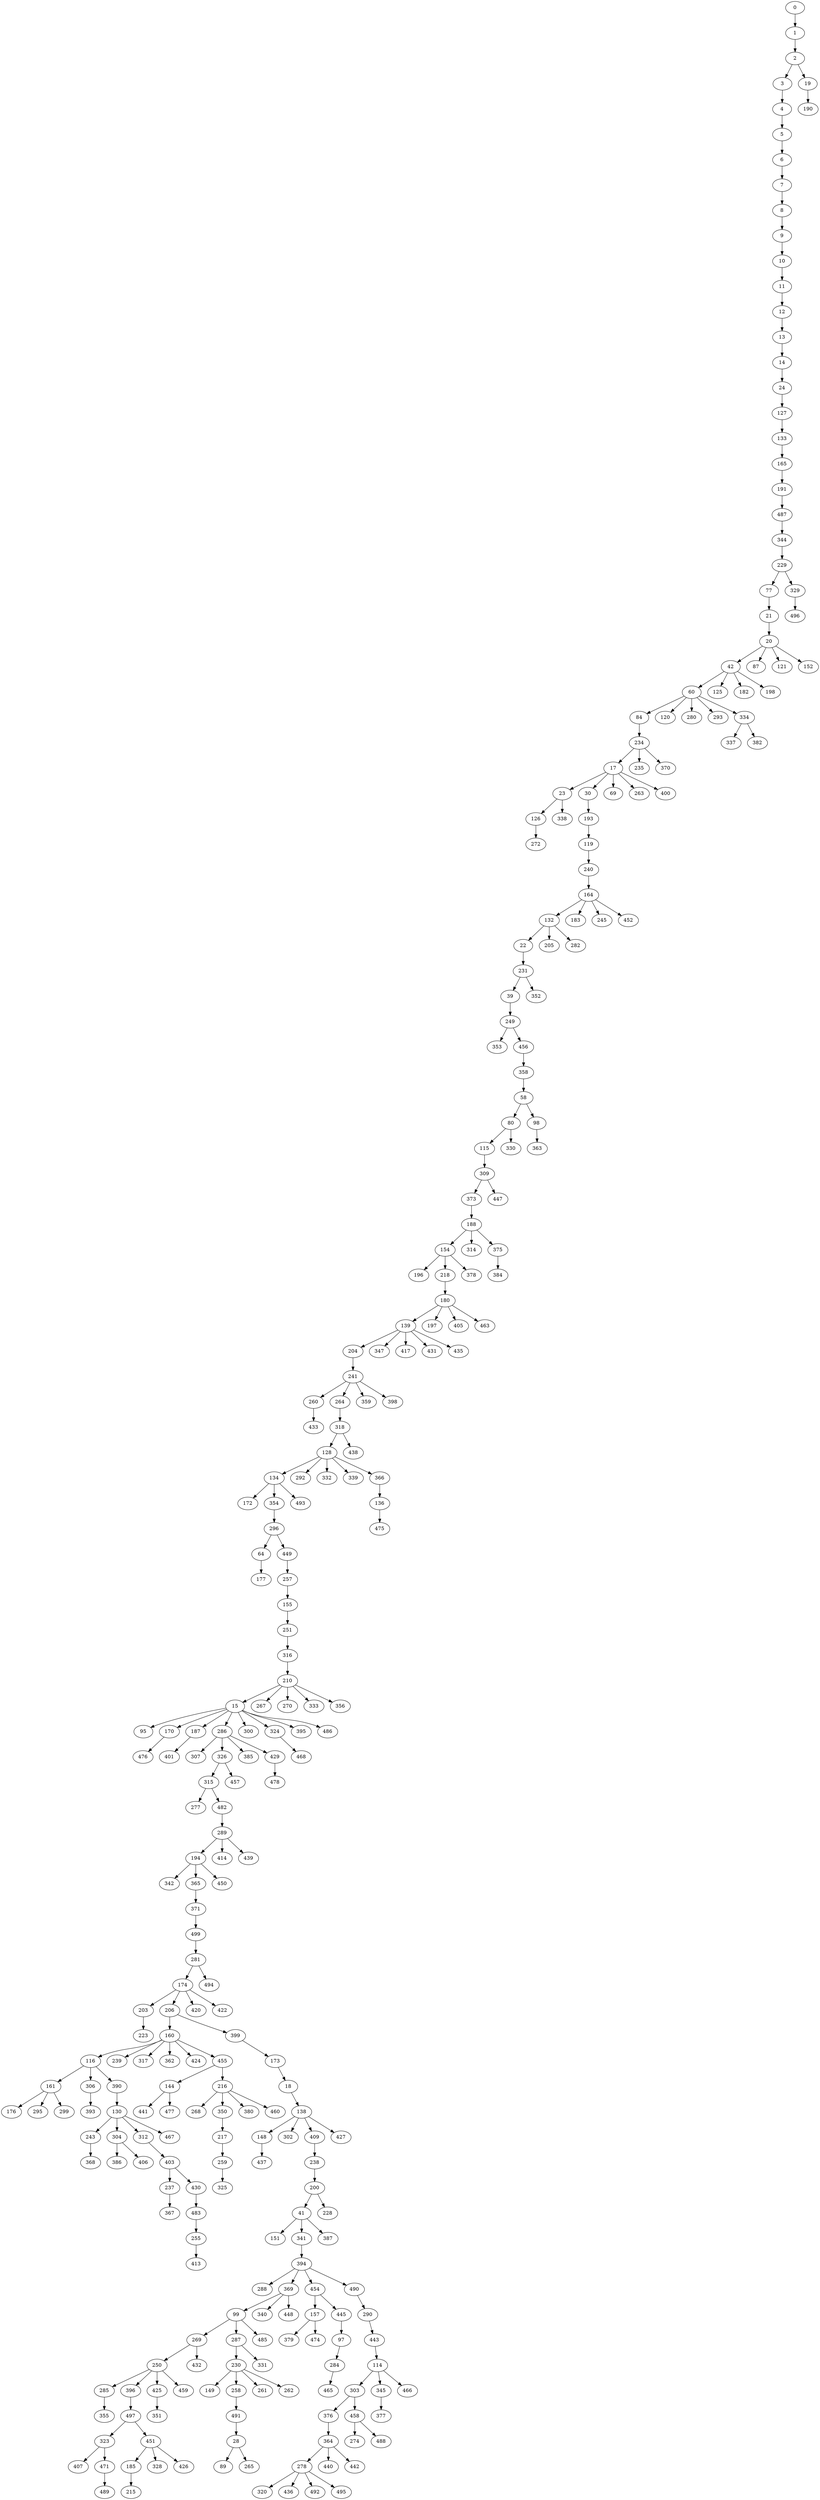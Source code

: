 digraph {
	0 [label=0]
	1 [label=1]
	2 [label=2]
	3 [label=3]
	4 [label=4]
	5 [label=5]
	6 [label=6]
	7 [label=7]
	8 [label=8]
	9 [label=9]
	10 [label=10]
	11 [label=11]
	12 [label=12]
	13 [label=13]
	14 [label=14]
	24 [label=24]
	127 [label=127]
	133 [label=133]
	165 [label=165]
	191 [label=191]
	487 [label=487]
	344 [label=344]
	229 [label=229]
	77 [label=77]
	21 [label=21]
	20 [label=20]
	42 [label=42]
	60 [label=60]
	84 [label=84]
	234 [label=234]
	17 [label=17]
	23 [label=23]
	126 [label=126]
	272 [label=272]
	338 [label=338]
	30 [label=30]
	193 [label=193]
	119 [label=119]
	240 [label=240]
	164 [label=164]
	132 [label=132]
	22 [label=22]
	231 [label=231]
	39 [label=39]
	249 [label=249]
	353 [label=353]
	456 [label=456]
	358 [label=358]
	58 [label=58]
	80 [label=80]
	115 [label=115]
	309 [label=309]
	373 [label=373]
	188 [label=188]
	154 [label=154]
	196 [label=196]
	218 [label=218]
	180 [label=180]
	139 [label=139]
	204 [label=204]
	241 [label=241]
	260 [label=260]
	433 [label=433]
	264 [label=264]
	318 [label=318]
	128 [label=128]
	134 [label=134]
	172 [label=172]
	354 [label=354]
	296 [label=296]
	64 [label=64]
	177 [label=177]
	449 [label=449]
	257 [label=257]
	155 [label=155]
	251 [label=251]
	316 [label=316]
	210 [label=210]
	15 [label=15]
	95 [label=95]
	170 [label=170]
	476 [label=476]
	187 [label=187]
	401 [label=401]
	286 [label=286]
	307 [label=307]
	326 [label=326]
	315 [label=315]
	277 [label=277]
	482 [label=482]
	289 [label=289]
	194 [label=194]
	342 [label=342]
	365 [label=365]
	371 [label=371]
	499 [label=499]
	281 [label=281]
	174 [label=174]
	203 [label=203]
	223 [label=223]
	206 [label=206]
	160 [label=160]
	116 [label=116]
	161 [label=161]
	176 [label=176]
	295 [label=295]
	299 [label=299]
	306 [label=306]
	393 [label=393]
	390 [label=390]
	130 [label=130]
	243 [label=243]
	368 [label=368]
	304 [label=304]
	386 [label=386]
	406 [label=406]
	312 [label=312]
	403 [label=403]
	237 [label=237]
	367 [label=367]
	430 [label=430]
	483 [label=483]
	255 [label=255]
	413 [label=413]
	467 [label=467]
	239 [label=239]
	317 [label=317]
	362 [label=362]
	424 [label=424]
	455 [label=455]
	144 [label=144]
	441 [label=441]
	477 [label=477]
	216 [label=216]
	268 [label=268]
	350 [label=350]
	217 [label=217]
	259 [label=259]
	325 [label=325]
	380 [label=380]
	460 [label=460]
	399 [label=399]
	173 [label=173]
	18 [label=18]
	138 [label=138]
	148 [label=148]
	437 [label=437]
	302 [label=302]
	409 [label=409]
	238 [label=238]
	200 [label=200]
	41 [label=41]
	151 [label=151]
	341 [label=341]
	394 [label=394]
	288 [label=288]
	369 [label=369]
	99 [label=99]
	269 [label=269]
	250 [label=250]
	285 [label=285]
	355 [label=355]
	396 [label=396]
	497 [label=497]
	323 [label=323]
	407 [label=407]
	471 [label=471]
	489 [label=489]
	451 [label=451]
	185 [label=185]
	215 [label=215]
	328 [label=328]
	426 [label=426]
	425 [label=425]
	351 [label=351]
	459 [label=459]
	432 [label=432]
	287 [label=287]
	230 [label=230]
	149 [label=149]
	258 [label=258]
	491 [label=491]
	28 [label=28]
	89 [label=89]
	265 [label=265]
	261 [label=261]
	262 [label=262]
	331 [label=331]
	485 [label=485]
	340 [label=340]
	448 [label=448]
	454 [label=454]
	157 [label=157]
	379 [label=379]
	474 [label=474]
	445 [label=445]
	97 [label=97]
	284 [label=284]
	465 [label=465]
	490 [label=490]
	290 [label=290]
	443 [label=443]
	114 [label=114]
	303 [label=303]
	376 [label=376]
	364 [label=364]
	278 [label=278]
	320 [label=320]
	436 [label=436]
	492 [label=492]
	495 [label=495]
	440 [label=440]
	442 [label=442]
	458 [label=458]
	274 [label=274]
	488 [label=488]
	345 [label=345]
	377 [label=377]
	466 [label=466]
	387 [label=387]
	228 [label=228]
	427 [label=427]
	420 [label=420]
	422 [label=422]
	494 [label=494]
	450 [label=450]
	414 [label=414]
	439 [label=439]
	457 [label=457]
	385 [label=385]
	429 [label=429]
	478 [label=478]
	300 [label=300]
	324 [label=324]
	468 [label=468]
	395 [label=395]
	486 [label=486]
	267 [label=267]
	270 [label=270]
	333 [label=333]
	356 [label=356]
	493 [label=493]
	292 [label=292]
	332 [label=332]
	339 [label=339]
	366 [label=366]
	136 [label=136]
	475 [label=475]
	438 [label=438]
	359 [label=359]
	398 [label=398]
	347 [label=347]
	417 [label=417]
	431 [label=431]
	435 [label=435]
	197 [label=197]
	405 [label=405]
	463 [label=463]
	378 [label=378]
	314 [label=314]
	375 [label=375]
	384 [label=384]
	447 [label=447]
	330 [label=330]
	98 [label=98]
	363 [label=363]
	352 [label=352]
	205 [label=205]
	282 [label=282]
	183 [label=183]
	245 [label=245]
	452 [label=452]
	69 [label=69]
	263 [label=263]
	400 [label=400]
	235 [label=235]
	370 [label=370]
	120 [label=120]
	280 [label=280]
	293 [label=293]
	334 [label=334]
	337 [label=337]
	382 [label=382]
	125 [label=125]
	182 [label=182]
	198 [label=198]
	87 [label=87]
	121 [label=121]
	152 [label=152]
	329 [label=329]
	496 [label=496]
	19 [label=19]
	190 [label=190]
	0 -> 1
	1 -> 2
	2 -> 3
	3 -> 4
	4 -> 5
	5 -> 6
	6 -> 7
	7 -> 8
	8 -> 9
	9 -> 10
	10 -> 11
	11 -> 12
	12 -> 13
	13 -> 14
	14 -> 24
	24 -> 127
	127 -> 133
	133 -> 165
	165 -> 191
	191 -> 487
	487 -> 344
	344 -> 229
	229 -> 77
	77 -> 21
	21 -> 20
	20 -> 42
	42 -> 60
	60 -> 84
	84 -> 234
	234 -> 17
	17 -> 23
	23 -> 126
	126 -> 272
	23 -> 338
	17 -> 30
	30 -> 193
	193 -> 119
	119 -> 240
	240 -> 164
	164 -> 132
	132 -> 22
	22 -> 231
	231 -> 39
	39 -> 249
	249 -> 353
	249 -> 456
	456 -> 358
	358 -> 58
	58 -> 80
	80 -> 115
	115 -> 309
	309 -> 373
	373 -> 188
	188 -> 154
	154 -> 196
	154 -> 218
	218 -> 180
	180 -> 139
	139 -> 204
	204 -> 241
	241 -> 260
	260 -> 433
	241 -> 264
	264 -> 318
	318 -> 128
	128 -> 134
	134 -> 172
	134 -> 354
	354 -> 296
	296 -> 64
	64 -> 177
	296 -> 449
	449 -> 257
	257 -> 155
	155 -> 251
	251 -> 316
	316 -> 210
	210 -> 15
	15 -> 95
	15 -> 170
	170 -> 476
	15 -> 187
	187 -> 401
	15 -> 286
	286 -> 307
	286 -> 326
	326 -> 315
	315 -> 277
	315 -> 482
	482 -> 289
	289 -> 194
	194 -> 342
	194 -> 365
	365 -> 371
	371 -> 499
	499 -> 281
	281 -> 174
	174 -> 203
	203 -> 223
	174 -> 206
	206 -> 160
	160 -> 116
	116 -> 161
	161 -> 176
	161 -> 295
	161 -> 299
	116 -> 306
	306 -> 393
	116 -> 390
	390 -> 130
	130 -> 243
	243 -> 368
	130 -> 304
	304 -> 386
	304 -> 406
	130 -> 312
	312 -> 403
	403 -> 237
	237 -> 367
	403 -> 430
	430 -> 483
	483 -> 255
	255 -> 413
	130 -> 467
	160 -> 239
	160 -> 317
	160 -> 362
	160 -> 424
	160 -> 455
	455 -> 144
	144 -> 441
	144 -> 477
	455 -> 216
	216 -> 268
	216 -> 350
	350 -> 217
	217 -> 259
	259 -> 325
	216 -> 380
	216 -> 460
	206 -> 399
	399 -> 173
	173 -> 18
	18 -> 138
	138 -> 148
	148 -> 437
	138 -> 302
	138 -> 409
	409 -> 238
	238 -> 200
	200 -> 41
	41 -> 151
	41 -> 341
	341 -> 394
	394 -> 288
	394 -> 369
	369 -> 99
	99 -> 269
	269 -> 250
	250 -> 285
	285 -> 355
	250 -> 396
	396 -> 497
	497 -> 323
	323 -> 407
	323 -> 471
	471 -> 489
	497 -> 451
	451 -> 185
	185 -> 215
	451 -> 328
	451 -> 426
	250 -> 425
	425 -> 351
	250 -> 459
	269 -> 432
	99 -> 287
	287 -> 230
	230 -> 149
	230 -> 258
	258 -> 491
	491 -> 28
	28 -> 89
	28 -> 265
	230 -> 261
	230 -> 262
	287 -> 331
	99 -> 485
	369 -> 340
	369 -> 448
	394 -> 454
	454 -> 157
	157 -> 379
	157 -> 474
	454 -> 445
	445 -> 97
	97 -> 284
	284 -> 465
	394 -> 490
	490 -> 290
	290 -> 443
	443 -> 114
	114 -> 303
	303 -> 376
	376 -> 364
	364 -> 278
	278 -> 320
	278 -> 436
	278 -> 492
	278 -> 495
	364 -> 440
	364 -> 442
	303 -> 458
	458 -> 274
	458 -> 488
	114 -> 345
	345 -> 377
	114 -> 466
	41 -> 387
	200 -> 228
	138 -> 427
	174 -> 420
	174 -> 422
	281 -> 494
	194 -> 450
	289 -> 414
	289 -> 439
	326 -> 457
	286 -> 385
	286 -> 429
	429 -> 478
	15 -> 300
	15 -> 324
	324 -> 468
	15 -> 395
	15 -> 486
	210 -> 267
	210 -> 270
	210 -> 333
	210 -> 356
	134 -> 493
	128 -> 292
	128 -> 332
	128 -> 339
	128 -> 366
	366 -> 136
	136 -> 475
	318 -> 438
	241 -> 359
	241 -> 398
	139 -> 347
	139 -> 417
	139 -> 431
	139 -> 435
	180 -> 197
	180 -> 405
	180 -> 463
	154 -> 378
	188 -> 314
	188 -> 375
	375 -> 384
	309 -> 447
	80 -> 330
	58 -> 98
	98 -> 363
	231 -> 352
	132 -> 205
	132 -> 282
	164 -> 183
	164 -> 245
	164 -> 452
	17 -> 69
	17 -> 263
	17 -> 400
	234 -> 235
	234 -> 370
	60 -> 120
	60 -> 280
	60 -> 293
	60 -> 334
	334 -> 337
	334 -> 382
	42 -> 125
	42 -> 182
	42 -> 198
	20 -> 87
	20 -> 121
	20 -> 152
	229 -> 329
	329 -> 496
	2 -> 19
	19 -> 190
}
